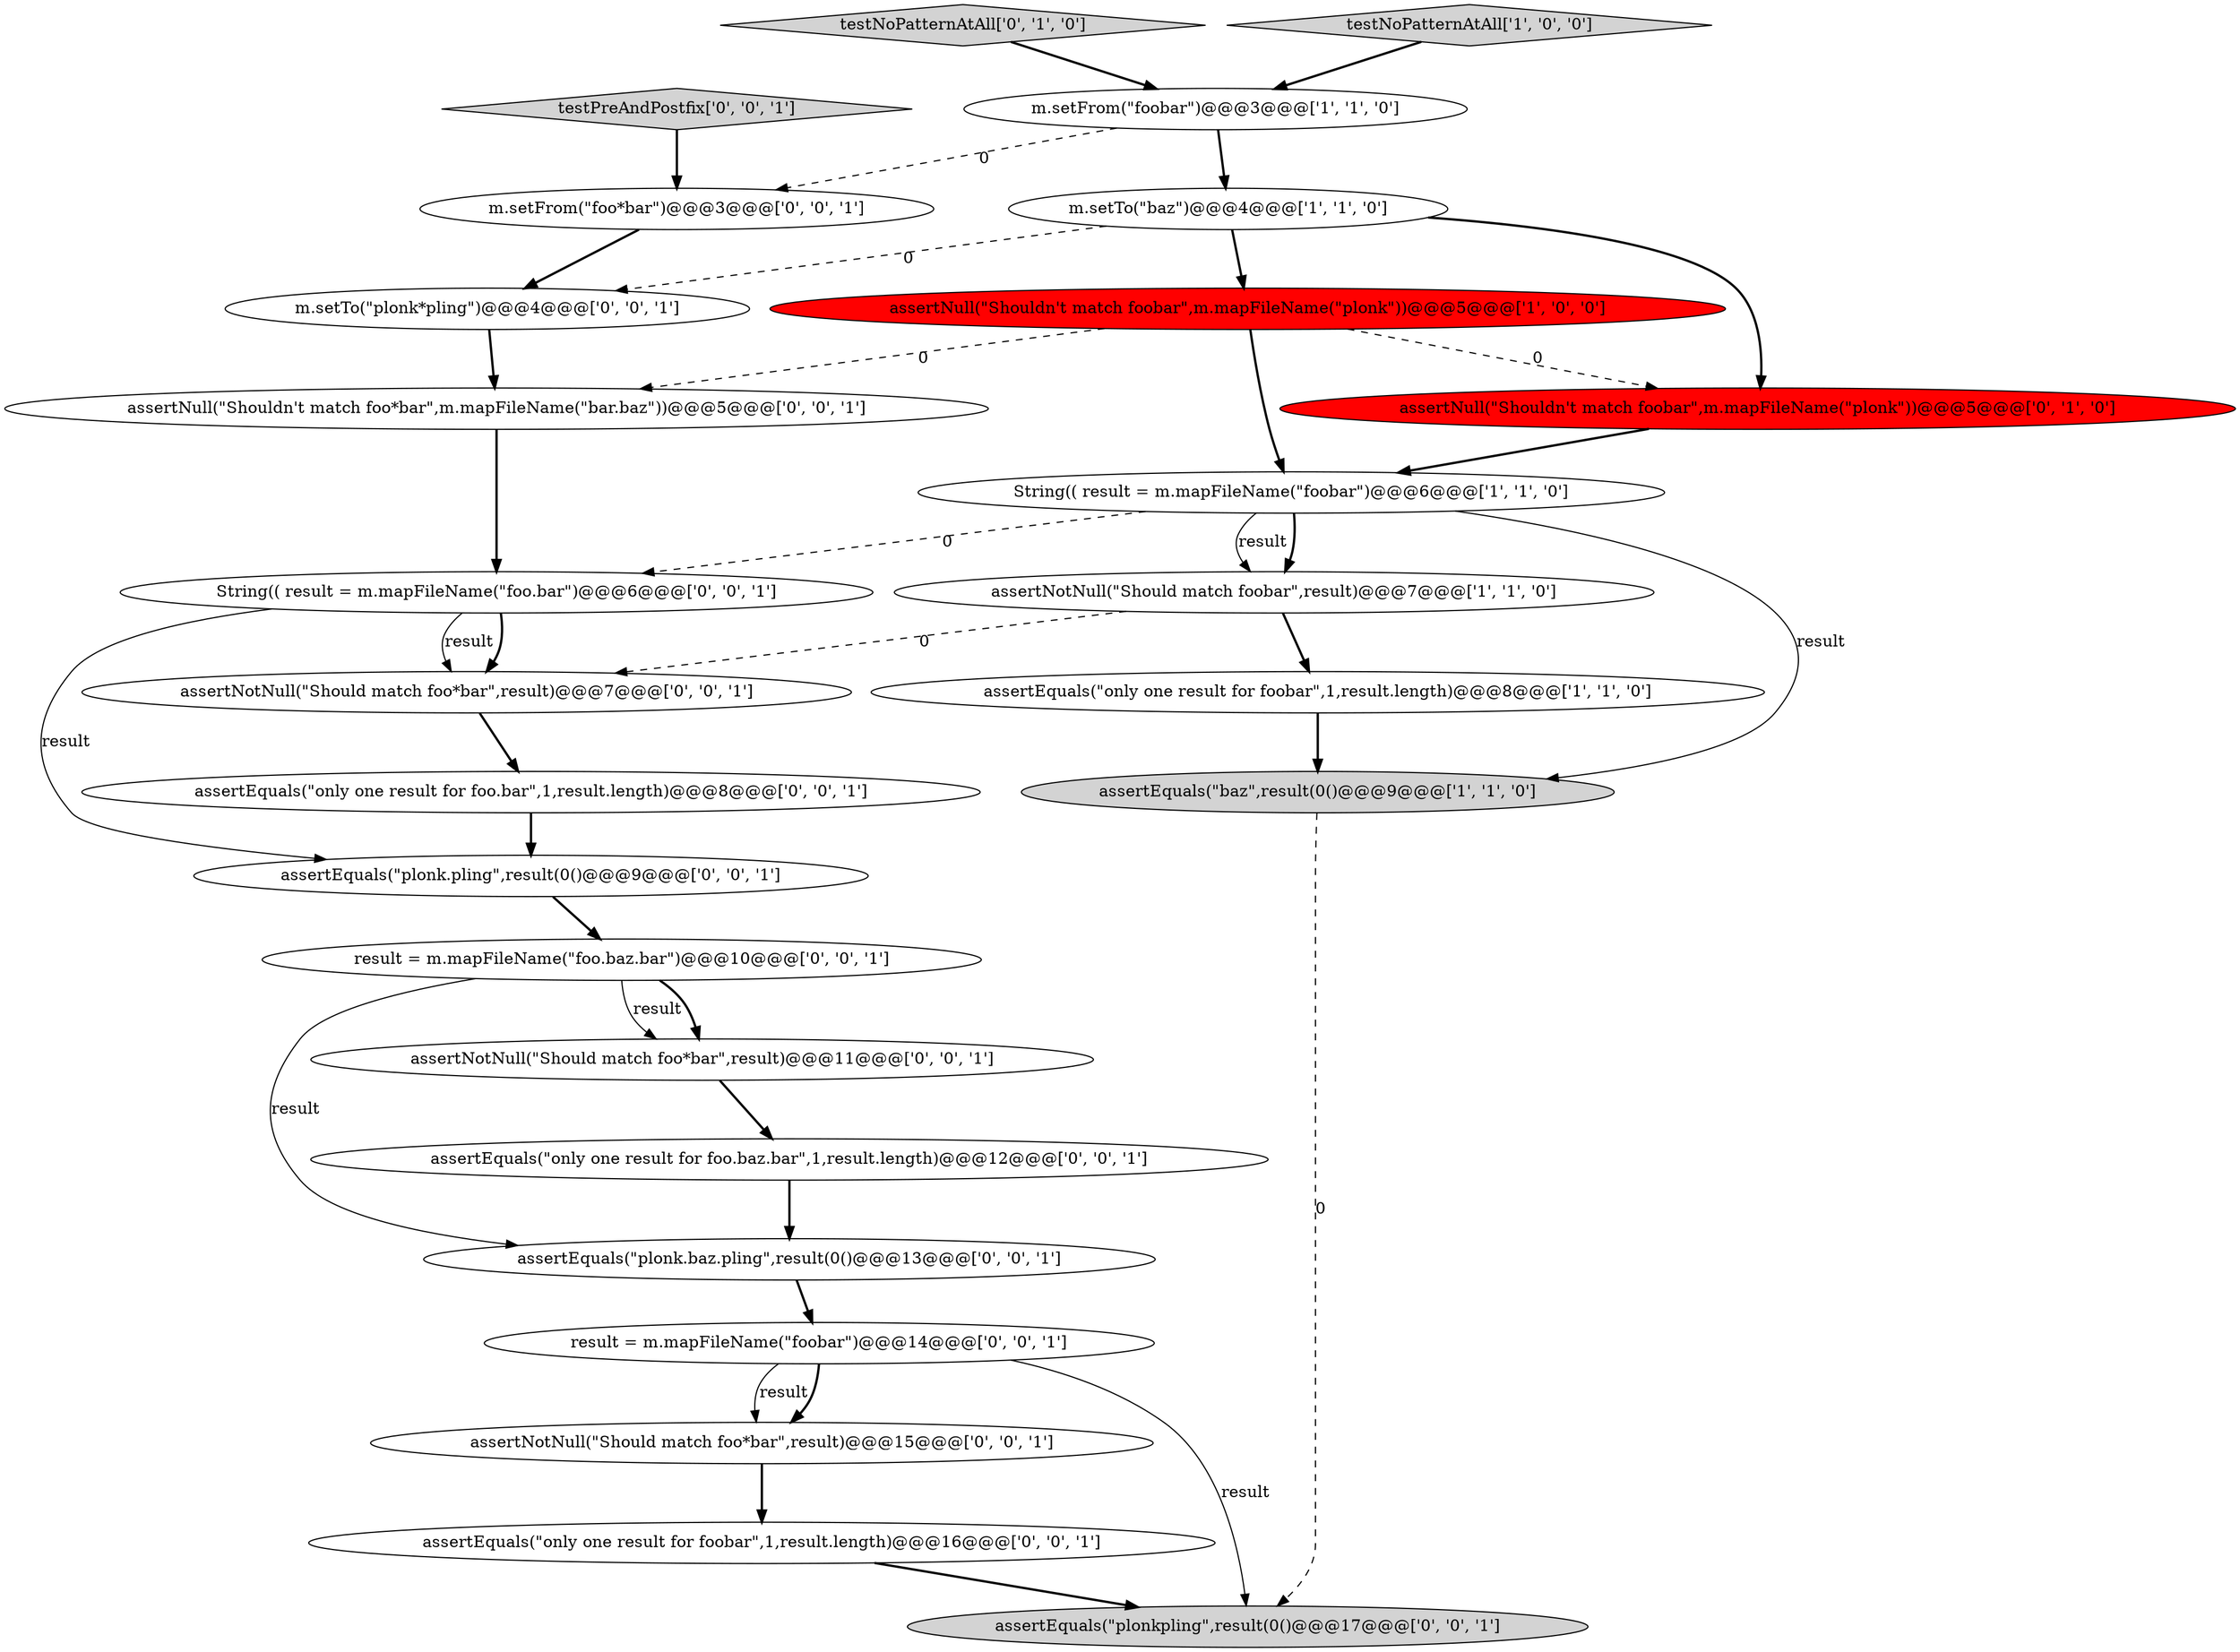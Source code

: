 digraph {
17 [style = filled, label = "result = m.mapFileName(\"foobar\")@@@14@@@['0', '0', '1']", fillcolor = white, shape = ellipse image = "AAA0AAABBB3BBB"];
20 [style = filled, label = "assertEquals(\"plonkpling\",result(0()@@@17@@@['0', '0', '1']", fillcolor = lightgray, shape = ellipse image = "AAA0AAABBB3BBB"];
8 [style = filled, label = "testNoPatternAtAll['0', '1', '0']", fillcolor = lightgray, shape = diamond image = "AAA0AAABBB2BBB"];
9 [style = filled, label = "assertNull(\"Shouldn't match foobar\",m.mapFileName(\"plonk\"))@@@5@@@['0', '1', '0']", fillcolor = red, shape = ellipse image = "AAA1AAABBB2BBB"];
16 [style = filled, label = "m.setFrom(\"foo*bar\")@@@3@@@['0', '0', '1']", fillcolor = white, shape = ellipse image = "AAA0AAABBB3BBB"];
14 [style = filled, label = "assertEquals(\"only one result for foobar\",1,result.length)@@@16@@@['0', '0', '1']", fillcolor = white, shape = ellipse image = "AAA0AAABBB3BBB"];
11 [style = filled, label = "assertEquals(\"only one result for foo.baz.bar\",1,result.length)@@@12@@@['0', '0', '1']", fillcolor = white, shape = ellipse image = "AAA0AAABBB3BBB"];
25 [style = filled, label = "result = m.mapFileName(\"foo.baz.bar\")@@@10@@@['0', '0', '1']", fillcolor = white, shape = ellipse image = "AAA0AAABBB3BBB"];
2 [style = filled, label = "assertEquals(\"only one result for foobar\",1,result.length)@@@8@@@['1', '1', '0']", fillcolor = white, shape = ellipse image = "AAA0AAABBB1BBB"];
18 [style = filled, label = "m.setTo(\"plonk*pling\")@@@4@@@['0', '0', '1']", fillcolor = white, shape = ellipse image = "AAA0AAABBB3BBB"];
23 [style = filled, label = "testPreAndPostfix['0', '0', '1']", fillcolor = lightgray, shape = diamond image = "AAA0AAABBB3BBB"];
6 [style = filled, label = "testNoPatternAtAll['1', '0', '0']", fillcolor = lightgray, shape = diamond image = "AAA0AAABBB1BBB"];
4 [style = filled, label = "assertNull(\"Shouldn't match foobar\",m.mapFileName(\"plonk\"))@@@5@@@['1', '0', '0']", fillcolor = red, shape = ellipse image = "AAA1AAABBB1BBB"];
5 [style = filled, label = "m.setFrom(\"foobar\")@@@3@@@['1', '1', '0']", fillcolor = white, shape = ellipse image = "AAA0AAABBB1BBB"];
21 [style = filled, label = "assertEquals(\"plonk.baz.pling\",result(0()@@@13@@@['0', '0', '1']", fillcolor = white, shape = ellipse image = "AAA0AAABBB3BBB"];
13 [style = filled, label = "assertEquals(\"only one result for foo.bar\",1,result.length)@@@8@@@['0', '0', '1']", fillcolor = white, shape = ellipse image = "AAA0AAABBB3BBB"];
19 [style = filled, label = "String(( result = m.mapFileName(\"foo.bar\")@@@6@@@['0', '0', '1']", fillcolor = white, shape = ellipse image = "AAA0AAABBB3BBB"];
10 [style = filled, label = "assertEquals(\"plonk.pling\",result(0()@@@9@@@['0', '0', '1']", fillcolor = white, shape = ellipse image = "AAA0AAABBB3BBB"];
7 [style = filled, label = "assertNotNull(\"Should match foobar\",result)@@@7@@@['1', '1', '0']", fillcolor = white, shape = ellipse image = "AAA0AAABBB1BBB"];
3 [style = filled, label = "assertEquals(\"baz\",result(0()@@@9@@@['1', '1', '0']", fillcolor = lightgray, shape = ellipse image = "AAA0AAABBB1BBB"];
1 [style = filled, label = "m.setTo(\"baz\")@@@4@@@['1', '1', '0']", fillcolor = white, shape = ellipse image = "AAA0AAABBB1BBB"];
24 [style = filled, label = "assertNull(\"Shouldn't match foo*bar\",m.mapFileName(\"bar.baz\"))@@@5@@@['0', '0', '1']", fillcolor = white, shape = ellipse image = "AAA0AAABBB3BBB"];
15 [style = filled, label = "assertNotNull(\"Should match foo*bar\",result)@@@11@@@['0', '0', '1']", fillcolor = white, shape = ellipse image = "AAA0AAABBB3BBB"];
0 [style = filled, label = "String(( result = m.mapFileName(\"foobar\")@@@6@@@['1', '1', '0']", fillcolor = white, shape = ellipse image = "AAA0AAABBB1BBB"];
12 [style = filled, label = "assertNotNull(\"Should match foo*bar\",result)@@@7@@@['0', '0', '1']", fillcolor = white, shape = ellipse image = "AAA0AAABBB3BBB"];
22 [style = filled, label = "assertNotNull(\"Should match foo*bar\",result)@@@15@@@['0', '0', '1']", fillcolor = white, shape = ellipse image = "AAA0AAABBB3BBB"];
13->10 [style = bold, label=""];
1->4 [style = bold, label=""];
23->16 [style = bold, label=""];
18->24 [style = bold, label=""];
16->18 [style = bold, label=""];
24->19 [style = bold, label=""];
9->0 [style = bold, label=""];
19->12 [style = bold, label=""];
19->12 [style = solid, label="result"];
0->19 [style = dashed, label="0"];
17->22 [style = solid, label="result"];
2->3 [style = bold, label=""];
11->21 [style = bold, label=""];
25->15 [style = solid, label="result"];
1->18 [style = dashed, label="0"];
17->22 [style = bold, label=""];
1->9 [style = bold, label=""];
4->0 [style = bold, label=""];
0->7 [style = bold, label=""];
5->16 [style = dashed, label="0"];
12->13 [style = bold, label=""];
5->1 [style = bold, label=""];
6->5 [style = bold, label=""];
25->21 [style = solid, label="result"];
4->9 [style = dashed, label="0"];
15->11 [style = bold, label=""];
8->5 [style = bold, label=""];
19->10 [style = solid, label="result"];
17->20 [style = solid, label="result"];
10->25 [style = bold, label=""];
7->2 [style = bold, label=""];
0->7 [style = solid, label="result"];
3->20 [style = dashed, label="0"];
0->3 [style = solid, label="result"];
25->15 [style = bold, label=""];
7->12 [style = dashed, label="0"];
4->24 [style = dashed, label="0"];
22->14 [style = bold, label=""];
21->17 [style = bold, label=""];
14->20 [style = bold, label=""];
}
